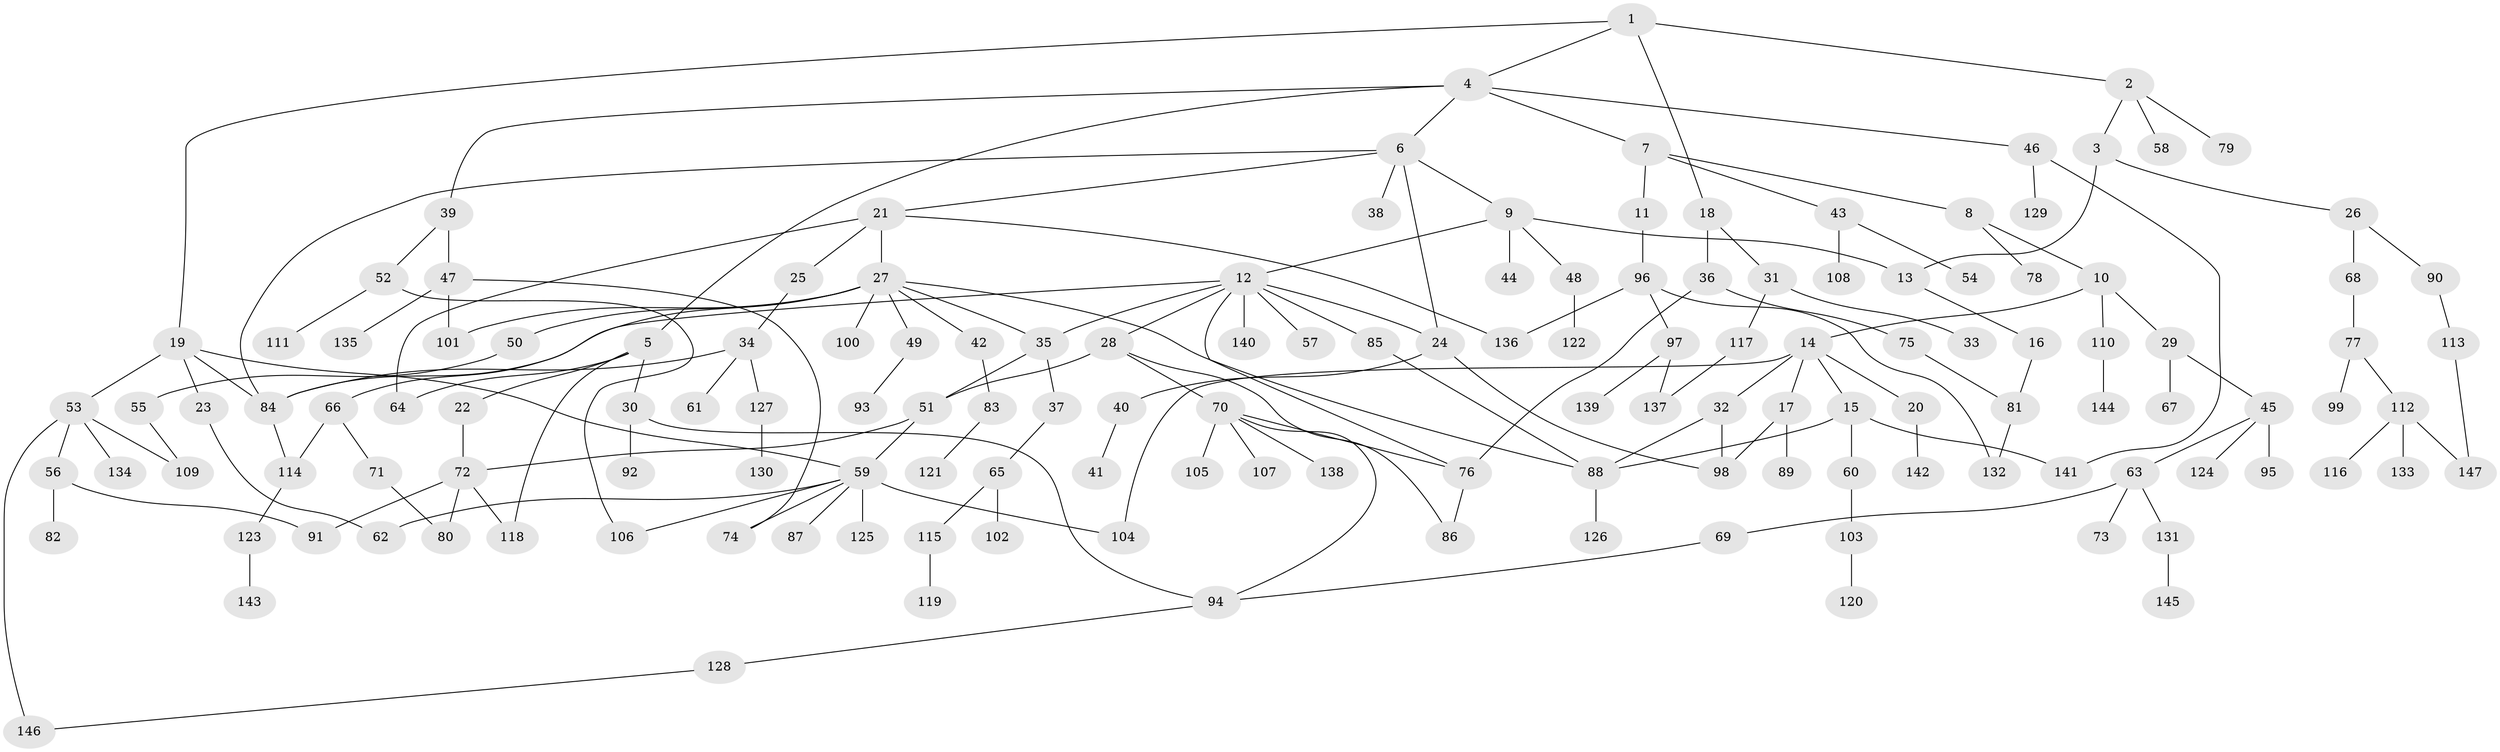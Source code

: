 // coarse degree distribution, {5: 0.07, 10: 0.01, 6: 0.02, 4: 0.07, 2: 0.26, 12: 0.01, 3: 0.12, 7: 0.02, 8: 0.03, 1: 0.38, 9: 0.01}
// Generated by graph-tools (version 1.1) at 2025/41/03/06/25 10:41:26]
// undirected, 147 vertices, 183 edges
graph export_dot {
graph [start="1"]
  node [color=gray90,style=filled];
  1;
  2;
  3;
  4;
  5;
  6;
  7;
  8;
  9;
  10;
  11;
  12;
  13;
  14;
  15;
  16;
  17;
  18;
  19;
  20;
  21;
  22;
  23;
  24;
  25;
  26;
  27;
  28;
  29;
  30;
  31;
  32;
  33;
  34;
  35;
  36;
  37;
  38;
  39;
  40;
  41;
  42;
  43;
  44;
  45;
  46;
  47;
  48;
  49;
  50;
  51;
  52;
  53;
  54;
  55;
  56;
  57;
  58;
  59;
  60;
  61;
  62;
  63;
  64;
  65;
  66;
  67;
  68;
  69;
  70;
  71;
  72;
  73;
  74;
  75;
  76;
  77;
  78;
  79;
  80;
  81;
  82;
  83;
  84;
  85;
  86;
  87;
  88;
  89;
  90;
  91;
  92;
  93;
  94;
  95;
  96;
  97;
  98;
  99;
  100;
  101;
  102;
  103;
  104;
  105;
  106;
  107;
  108;
  109;
  110;
  111;
  112;
  113;
  114;
  115;
  116;
  117;
  118;
  119;
  120;
  121;
  122;
  123;
  124;
  125;
  126;
  127;
  128;
  129;
  130;
  131;
  132;
  133;
  134;
  135;
  136;
  137;
  138;
  139;
  140;
  141;
  142;
  143;
  144;
  145;
  146;
  147;
  1 -- 2;
  1 -- 4;
  1 -- 18;
  1 -- 19;
  2 -- 3;
  2 -- 58;
  2 -- 79;
  3 -- 26;
  3 -- 13;
  4 -- 5;
  4 -- 6;
  4 -- 7;
  4 -- 39;
  4 -- 46;
  5 -- 22;
  5 -- 30;
  5 -- 64;
  5 -- 118;
  6 -- 9;
  6 -- 21;
  6 -- 24;
  6 -- 38;
  6 -- 84;
  7 -- 8;
  7 -- 11;
  7 -- 43;
  8 -- 10;
  8 -- 78;
  9 -- 12;
  9 -- 13;
  9 -- 44;
  9 -- 48;
  10 -- 14;
  10 -- 29;
  10 -- 110;
  11 -- 96;
  12 -- 28;
  12 -- 35;
  12 -- 57;
  12 -- 76;
  12 -- 85;
  12 -- 140;
  12 -- 84;
  12 -- 24;
  13 -- 16;
  14 -- 15;
  14 -- 17;
  14 -- 20;
  14 -- 32;
  14 -- 104;
  15 -- 60;
  15 -- 141;
  15 -- 88;
  16 -- 81;
  17 -- 89;
  17 -- 98;
  18 -- 31;
  18 -- 36;
  19 -- 23;
  19 -- 53;
  19 -- 59;
  19 -- 84;
  20 -- 142;
  21 -- 25;
  21 -- 27;
  21 -- 64;
  21 -- 136;
  22 -- 72;
  23 -- 62;
  24 -- 40;
  24 -- 98;
  25 -- 34;
  26 -- 68;
  26 -- 90;
  27 -- 42;
  27 -- 49;
  27 -- 50;
  27 -- 66;
  27 -- 100;
  27 -- 101;
  27 -- 35;
  27 -- 88;
  28 -- 70;
  28 -- 86;
  28 -- 51;
  29 -- 45;
  29 -- 67;
  30 -- 92;
  30 -- 94;
  31 -- 33;
  31 -- 117;
  32 -- 88;
  32 -- 98;
  34 -- 61;
  34 -- 84;
  34 -- 127;
  35 -- 37;
  35 -- 51;
  36 -- 75;
  36 -- 76;
  37 -- 65;
  39 -- 47;
  39 -- 52;
  40 -- 41;
  42 -- 83;
  43 -- 54;
  43 -- 108;
  45 -- 63;
  45 -- 95;
  45 -- 124;
  46 -- 129;
  46 -- 141;
  47 -- 135;
  47 -- 74;
  47 -- 101;
  48 -- 122;
  49 -- 93;
  50 -- 55;
  51 -- 59;
  51 -- 72;
  52 -- 106;
  52 -- 111;
  53 -- 56;
  53 -- 109;
  53 -- 134;
  53 -- 146;
  55 -- 109;
  56 -- 82;
  56 -- 91;
  59 -- 74;
  59 -- 87;
  59 -- 125;
  59 -- 62;
  59 -- 106;
  59 -- 104;
  60 -- 103;
  63 -- 69;
  63 -- 73;
  63 -- 131;
  65 -- 102;
  65 -- 115;
  66 -- 71;
  66 -- 114;
  68 -- 77;
  69 -- 94;
  70 -- 105;
  70 -- 107;
  70 -- 138;
  70 -- 94;
  70 -- 76;
  71 -- 80;
  72 -- 118;
  72 -- 80;
  72 -- 91;
  75 -- 81;
  76 -- 86;
  77 -- 99;
  77 -- 112;
  81 -- 132;
  83 -- 121;
  84 -- 114;
  85 -- 88;
  88 -- 126;
  90 -- 113;
  94 -- 128;
  96 -- 97;
  96 -- 132;
  96 -- 136;
  97 -- 139;
  97 -- 137;
  103 -- 120;
  110 -- 144;
  112 -- 116;
  112 -- 133;
  112 -- 147;
  113 -- 147;
  114 -- 123;
  115 -- 119;
  117 -- 137;
  123 -- 143;
  127 -- 130;
  128 -- 146;
  131 -- 145;
}
